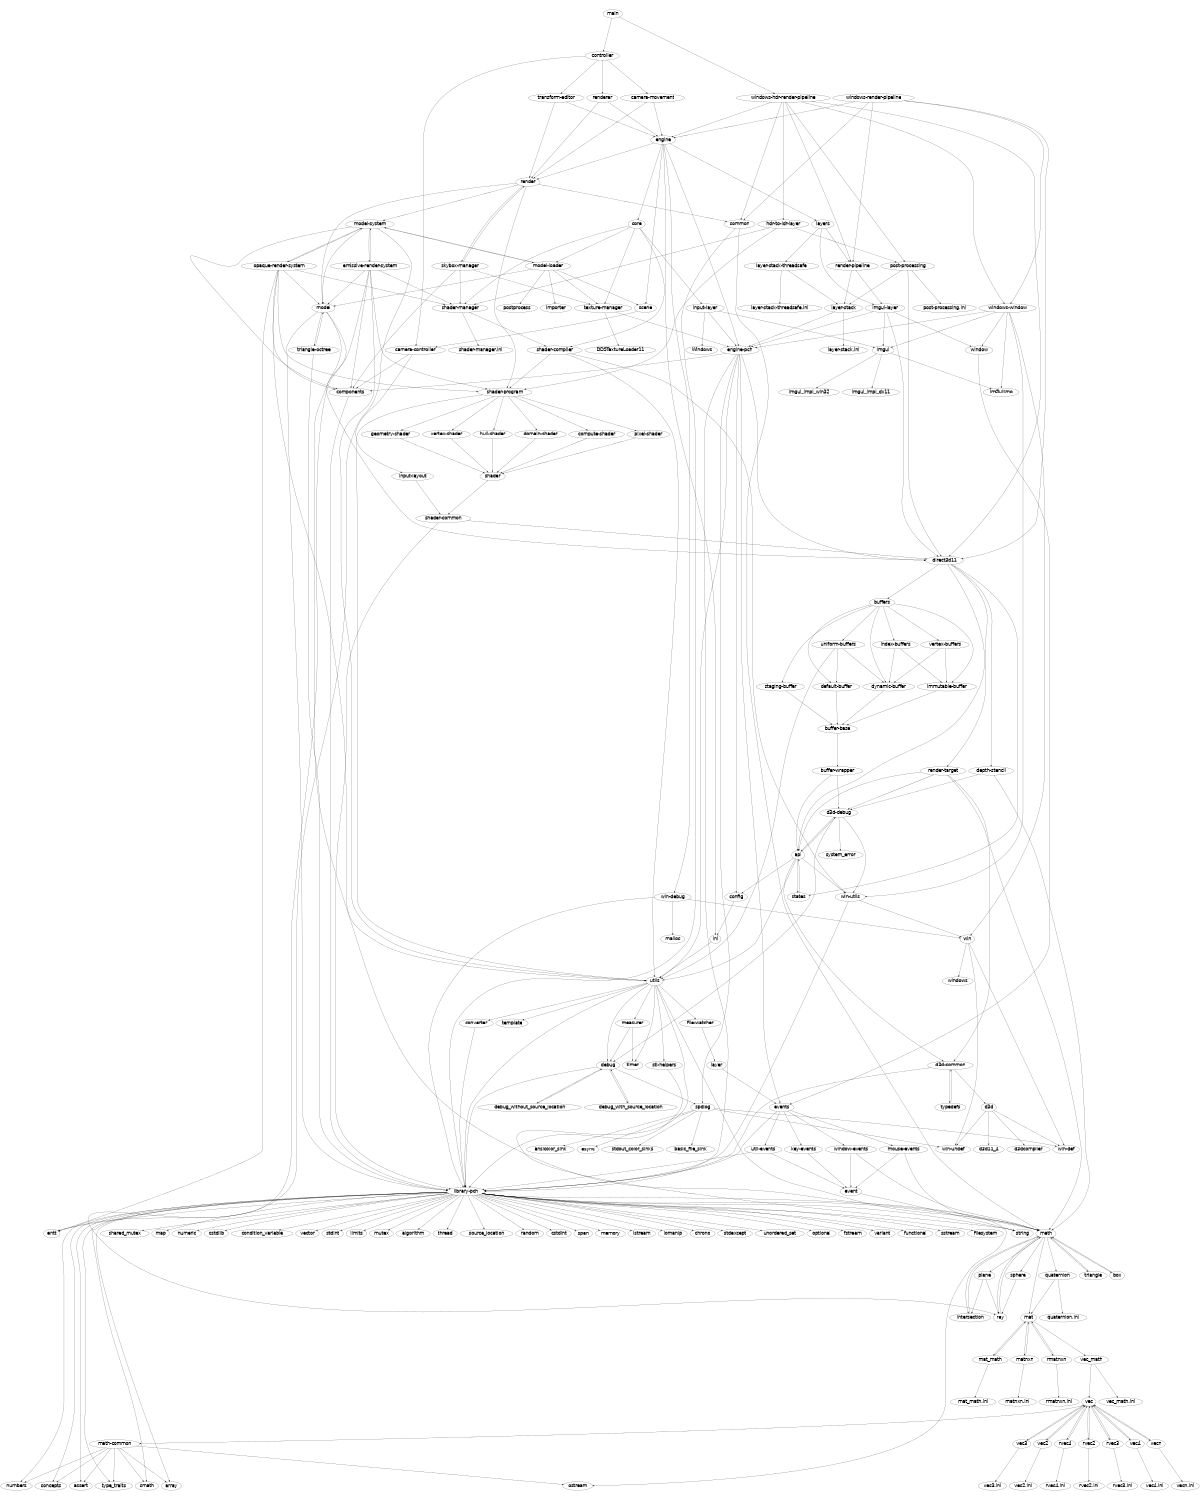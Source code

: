 digraph "source tree" {
    overlap=scale;
    size="8,10";
    ratio="fill";
    fontsize="32";
    fontname="Helvetica";
	node [fontsize="32", fontname="Helvetica"]
	clusterrank="local";
	"render" -> "skybox-manager"
	"math" -> "intersection"
	"win-debug" -> "win"
	"opaque-render-system" -> "shader-manager"
	"debug" -> "spdlog"
	"layer-stack-threadsafe" -> "layer-stack-threadsafe.inl"
	"hull-shader" -> "shader"
	"triangle-octree" -> "model"
	"skybox-manager" -> "render"
	"debug_with_source_location" -> "debug"
	"texture-manager" -> "DDSTextureLoader11"
	"win-utils" -> "library-pch"
	"render" -> "common"
	"library-pch" -> "array"
	"matnxn" -> "matnxn.inl"
	"library-pch" -> "shared_mutex"
	"engine-pch" -> "events"
	"utils" -> "stl-helpers"
	"renderer" -> "render"
	"windows-window" -> "ImGuizmo"
	"windows-hdr-render-pipeline" -> "windows-window"
	"win-debug" -> "library-pch"
	"imgui" -> "imgui_impl_dx11"
	"dynamic-buffer" -> "buffer-base"
	"shader-program" -> "domain-shader"
	"debug" -> "debug_without_source_location"
	"sphere" -> "ray"
	"depth-stencil" -> "math"
	"uniform-buffers" -> "dynamic-buffer"
	"camera-movement" -> "engine"
	"components" -> "library-pch"
	"events" -> "window-events"
	"engine" -> "render"
	"default-buffer" -> "buffer-base"
	"math" -> "quaternion"
	"render-pipeline" -> "imgui-layer"
	"render" -> "shader-program"
	"main" -> "windows-hdr-render-pipeline"
	"layers" -> "layer-stack-threadsafe"
	"skybox-manager" -> "texture-manager"
	"buffer-wrapper" -> "api"
	"opaque-render-system" -> "utils"
	"math" -> "sphere"
	"vec2" -> "vec"
	"direct3d11" -> "states"
	"layer-stack" -> "engine-pch"
	"shader-program" -> "input-layout"
	"post-processing" -> "post-processing.inl"
	"vec" -> "rvec4"
	"imgui-layer" -> "imgui"
	"library-pch" -> "map"
	"rvec2" -> "rvec2.inl"
	"core" -> "input-layer"
	"api" -> "states"
	"mat" -> "rmatnxn"
	"scene" -> "camera-controller"
	"engine" -> "scene"
	"model-loader" -> "model-system"
	"input-layer" -> "imgui"
	"imgui-layer" -> "direct3d11"
	"d3d" -> "win-undef"
	"math" -> "triangle"
	"vec_math" -> "vec_math.inl"
	"library-pch" -> "numeric"
	"win" -> "win-undef"
	"windows-render-pipeline" -> "common"
	"shader-program" -> "compute-shader"
	"measurer" -> "timer"
	"triangle" -> "math"
	"texture-manager" -> "engine-pch"
	"shader" -> "shader-common"
	"library-pch" -> "cstdlib"
	"shader-program" -> "hull-shader"
	"plane" -> "ray"
	"controller" -> "camera-movement"
	"imgui" -> "imgui_impl_win32"
	"opaque-render-system" -> "model-system"
	"shader-common" -> "direct3d11"
	"rvec3" -> "vec"
	"emissive-render-system" -> "shader-program"
	"vec2" -> "vec2.inl"
	"triangle-octree" -> "library-pch"
	"compute-shader" -> "shader"
	"event" -> "string"
	"hdr-to-ldr-layer" -> "shader-manager"
	"rvec3" -> "rvec3.inl"
	"layers" -> "imgui-layer"
	"transform-editor" -> "render"
	"library-pch" -> "condition_variable"
	"library-pch" -> "vector"
	"layer-stack" -> "layer-stack.inl"
	"model-system" -> "opaque-render-system"
	"windows-hdr-render-pipeline" -> "post-processing"
	"engine" -> "layers"
	"mouse-events" -> "math"
	"windows-render-pipeline" -> "direct3d11"
	"library-pch" -> "stdint"
	"windows-hdr-render-pipeline" -> "render-pipeline"
	"model-loader" -> "texture-manager"
	"direct3d11" -> "buffers"
	"utils" -> "template"
	"core" -> "model-loader"
	"imgui-layer" -> "engine-pch"
	"hdr-to-ldr-layer" -> "shader-program"
	"windows-hdr-render-pipeline" -> "direct3d11"
	"shader-compiler" -> "utils"
	"render-target" -> "d3d-common"
	"ray" -> "math"
	"utils" -> "converter"
	"transform-editor" -> "engine"
	"library-pch" -> "limits"
	"events" -> "key-events"
	"hdr-to-ldr-layer" -> "post-processing"
	"camera-controller" -> "utils"
	"rvec2" -> "vec"
	"windows-window" -> "window"
	"core" -> "shader-compiler"
	"events" -> "util-events"
	"win-utils" -> "win"
	"library-pch" -> "mutex"
	"engine-pch" -> "library-pch"
	"shader-common" -> "library-pch"
	"library-pch" -> "ostream"
	"rmatnxn" -> "rmatnxn.inl"
	"emissive-render-system" -> "components"
	"vec4" -> "vec4.inl"
	"d3d-common" -> "typedefs"
	"library-pch" -> "algorithm"
	"skybox-manager" -> "components"
	"events" -> "mouse-events"
	"model-system" -> "ray"
	"controller" -> "camera-controller"
	"quaternion" -> "mat"
	"engine-pch" -> "direct3d11"
	"spdlog" -> "win-undef"
	"d3d-common" -> "library-pch"
	"opaque-render-system" -> "components"
	"staging-buffer" -> "buffer-base"
	"matnxn" -> "mat"
	"buffer-base" -> "buffer-wrapper"
	"quaternion" -> "quaternion.inl"
	"library-pch" -> "thread"
	"converter" -> "library-pch"
	"math" -> "ray"
	"direct3d11" -> "depth-stencil"
	"engine-pch" -> "spdlog"
	"input-layer" -> "engine-pch"
	"api" -> "config"
	"layers" -> "render-pipeline"
	"library-pch" -> "source_location"
	"post-processing" -> "direct3d11"
	"library-pch" -> "numbers"
	"opaque-render-system" -> "model"
	"d3d-common" -> "d3d"
	"d3d-debug" -> "system_error"
	"render-target" -> "d3d-debug"
	"math" -> "plane"
	"camera-movement" -> "render"
	"spdlog" -> "win-def"
	"layer-stack-threadsafe" -> "layer-stack"
	"api" -> "win-utils"
	"render" -> "model-system"
	"api" -> "d3d-common"
	"rvec4" -> "rvec4.inl"
	"model" -> "math"
	"emissive-render-system" -> "entt"
	"input-layout" -> "shader-common"
	"vecn" -> "vecn.inl"
	"mat_math" -> "mat_math.inl"
	"render-target" -> "api"
	"imgui-layer" -> "window"
	"library-pch" -> "concepts"
	"vec4" -> "vec"
	"spdlog" -> "async"
	"windows-render-pipeline" -> "windows-window"
	"main" -> "controller"
	"model-system" -> "components"
	"model-system" -> "emissive-render-system"
	"api" -> "d3d-debug"
	"utils" -> "library-pch"
	"key-events" -> "event"
	"library-pch" -> "assert"
	"engine-pch" -> "components"
	"windows-render-pipeline" -> "render-pipeline"
	"immutable-buffer" -> "buffer-base"
	"depth-stencil" -> "d3d-debug"
	"utils" -> "measurer"
	"input-layer" -> "Windows"
	"d3d-debug" -> "win-utils"
	"math-common" -> "concepts"
	"vertex-buffers" -> "immutable-buffer"
	"direct3d11" -> "render-target"
	"buffers" -> "default-buffer"
	"opaque-render-system" -> "entt"
	"library-pch" -> "random"
	"shader-manager" -> "shader-compiler"
	"library-pch" -> "cstdint"
	"library-pch" -> "span"
	"mat" -> "vec_math"
	"mat_math" -> "mat"
	"domain-shader" -> "shader"
	"math-common" -> "ostream"
	"math" -> "box"
	"vec3" -> "vec3.inl"
	"d3d-debug" -> "debug"
	"shader-compiler" -> "win-utils"
	"math-common" -> "numbers"
	"utils" -> "debug"
	"model-system" -> "model"
	"library-pch" -> "type_traits"
	"utils" -> "timer"
	"typedefs" -> "d3d-common"
	"buffer-wrapper" -> "d3d-debug"
	"d3d" -> "d3dcompiler"
	"windows-window" -> "win"
	"windows-window" -> "win-utils"
	"debug" -> "debug_with_source_location"
	"vec_math" -> "vec"
	"spdlog" -> "stdout_color_sinks"
	"model-loader" -> "postprocess"
	"vec3" -> "vec"
	"shader-program" -> "pixel-shader"
	"measurer" -> "debug"
	"direct3d11" -> "api"
	"utils" -> "string"
	"buffers" -> "immutable-buffer"
	"engine" -> "core"
	"events" -> "library-pch"
	"utils" -> "file-watcher"
	"engine" -> "engine-pch"
	"geometry-shader" -> "shader"
	"mouse-events" -> "event"
	"engine" -> "win-debug"
	"math" -> "mat"
	"common" -> "math"
	"window-events" -> "math"
	"vec" -> "vec3"
	"windows-render-pipeline" -> "engine"
	"spdlog" -> "basic_file_sink"
	"model" -> "triangle-octree"
	"controller" -> "renderer"
	"library-pch" -> "memory"
	"buffers" -> "vertex-buffers"
	"buffers" -> "uniform-buffers"
	"rmatnxn" -> "mat"
	"render-target" -> "math"
	"rvec4" -> "vec"
	"d3d-debug" -> "api"
	"library-pch" -> "istream"
	"vertex-shader" -> "shader"
	"post-processing" -> "layer-stack"
	"stl-helpers" -> "library-pch"
	"buffers" -> "dynamic-buffer"
	"renderer" -> "engine"
	"win-debug" -> "malloc"
	"shader-manager" -> "shader-manager.inl"
	"render-pipeline" -> "layer-stack"
	"windows-hdr-render-pipeline" -> "common"
	"win" -> "win-def"
	"shader-program" -> "geometry-shader"
	"model-loader" -> "Importer"
	"shader-program" -> "vertex-shader"
	"buffers" -> "staging-buffer"
	"api" -> "utils"
	"imgui" -> "ImGuizmo"
	"library-pch" -> "iomanip"
	"mat" -> "matnxn"
	"emissive-render-system" -> "utils"
	"layer" -> "events"
	"uniform-buffers" -> "default-buffer"
	"vertex-buffers" -> "dynamic-buffer"
	"d3d" -> "win-def"
	"windows-hdr-render-pipeline" -> "hdr-to-ldr-layer"
	"index-buffers" -> "dynamic-buffer"
	"library-pch" -> "chrono"
	"vecn" -> "vec"
	"core" -> "shader-manager"
	"debug" -> "library-pch"
	"library-pch" -> "stdexcept"
	"engine-pch" -> "utils"
	"d3d" -> "d3d11_4"
	"vec" -> "math-common"
	"library-pch" -> "unordered_set"
	"util-events" -> "event"
	"math-common" -> "assert"
	"math-common" -> "cmath"
	"math-common" -> "type_traits"
	"vec" -> "rvec2"
	"utils" -> "math"
	"engine-pch" -> "config"
	"engine" -> "ini"
	"index-buffers" -> "immutable-buffer"
	"ini" -> "utils"
	"window" -> "events"
	"library-pch" -> "optional"
	"states" -> "api"
	"library-pch" -> "fstream"
	"library-pch" -> "entt"
	"pixel-shader" -> "shader"
	"windows-window" -> "engine-pch"
	"camera-controller" -> "components"
	"intersection" -> "math"
	"win" -> "windows"
	"library-pch" -> "string"
	"library-pch" -> "variant"
	"spdlog" -> "ansicolor_sink"
	"math-common" -> "array"
	"render" -> "model"
	"opaque-render-system" -> "shader-program"
	"shader-compiler" -> "shader-program"
	"windows-window" -> "imgui"
	"vec" -> "vec2"
	"window-events" -> "event"
	"model-loader" -> "model"
	"emissive-render-system" -> "shader-manager"
	"model-loader" -> "scene"
	"controller" -> "transform-editor"
	"model" -> "library-pch"
	"uniform-buffers" -> "utils"
	"library-pch" -> "functional"
	"core" -> "texture-manager"
	"library-pch" -> "math"
	"vec" -> "vec4"
	"vec" -> "vecn"
	"file-watcher" -> "layer"
	"debug_without_source_location" -> "debug"
	"windows-hdr-render-pipeline" -> "engine"
	"library-pch" -> "sstream"
	"model" -> "direct3d11"
	"plane" -> "intersection"
	"model-system" -> "model-loader"
	"mat" -> "mat_math"
	"library-pch" -> "cmath"
	"config" -> "ini"
	"common" -> "library-pch"
	"util-events" -> "library-pch"
	"emissive-render-system" -> "model"
	"emissive-render-system" -> "model-system"
	"skybox-manager" -> "shader-manager"
	"vec" -> "rvec3"
	"box" -> "math"
	"buffers" -> "index-buffers"
	"library-pch" -> "filesystem"
}
